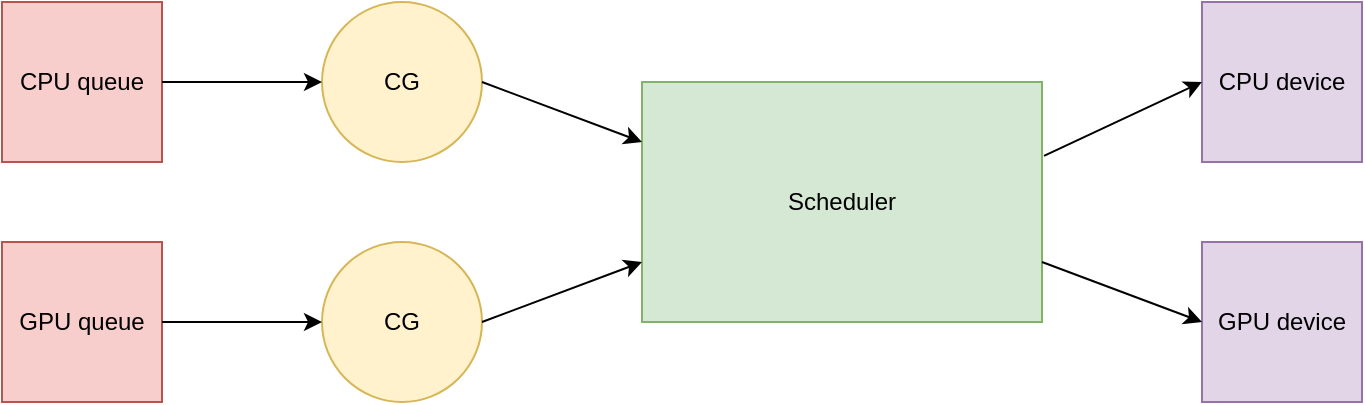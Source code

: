 <mxfile version="13.6.2" type="device"><diagram id="t3KnCuKoPFR6UIoQXWWL" name="Page-1"><mxGraphModel dx="1086" dy="806" grid="1" gridSize="10" guides="1" tooltips="1" connect="1" arrows="1" fold="1" page="1" pageScale="1" pageWidth="827" pageHeight="1169" math="0" shadow="0"><root><mxCell id="0"/><mxCell id="1" parent="0"/><mxCell id="O2F7jlkJ1xB8wyqYaKS5-2" value="Scheduler" style="rounded=0;whiteSpace=wrap;html=1;fillColor=#d5e8d4;strokeColor=#82b366;" parent="1" vertex="1"><mxGeometry x="360" y="100" width="200" height="120" as="geometry"/></mxCell><mxCell id="sNAkDgXG1Y0XH0v4BA09-10" value="CPU device" style="rounded=0;whiteSpace=wrap;html=1;fillColor=#e1d5e7;strokeColor=#9673a6;" parent="1" vertex="1"><mxGeometry x="640" y="60" width="80" height="80" as="geometry"/></mxCell><mxCell id="tfGm6tr5VKnlJs1ApjjY-2" value="CG" style="ellipse;whiteSpace=wrap;html=1;fillColor=#fff2cc;strokeColor=#d6b656;" parent="1" vertex="1"><mxGeometry x="200" y="60" width="80" height="80" as="geometry"/></mxCell><mxCell id="tfGm6tr5VKnlJs1ApjjY-3" value="CPU queue" style="rounded=0;whiteSpace=wrap;html=1;fillColor=#f8cecc;strokeColor=#b85450;" parent="1" vertex="1"><mxGeometry x="40" y="60" width="80" height="80" as="geometry"/></mxCell><mxCell id="tfGm6tr5VKnlJs1ApjjY-4" value="" style="endArrow=classic;html=1;exitX=1;exitY=0.5;exitDx=0;exitDy=0;entryX=0;entryY=0.5;entryDx=0;entryDy=0;" parent="1" source="tfGm6tr5VKnlJs1ApjjY-3" target="tfGm6tr5VKnlJs1ApjjY-2" edge="1"><mxGeometry width="50" height="50" relative="1" as="geometry"><mxPoint x="390" y="420" as="sourcePoint"/><mxPoint x="440" y="370" as="targetPoint"/></mxGeometry></mxCell><mxCell id="tfGm6tr5VKnlJs1ApjjY-5" value="" style="endArrow=classic;html=1;exitX=1;exitY=0.5;exitDx=0;exitDy=0;entryX=0;entryY=0.25;entryDx=0;entryDy=0;" parent="1" source="tfGm6tr5VKnlJs1ApjjY-2" target="O2F7jlkJ1xB8wyqYaKS5-2" edge="1"><mxGeometry width="50" height="50" relative="1" as="geometry"><mxPoint x="230" y="170" as="sourcePoint"/><mxPoint x="310" y="170" as="targetPoint"/></mxGeometry></mxCell><mxCell id="tfGm6tr5VKnlJs1ApjjY-6" value="" style="endArrow=classic;html=1;exitX=1.005;exitY=0.308;exitDx=0;exitDy=0;entryX=0;entryY=0.5;entryDx=0;entryDy=0;exitPerimeter=0;" parent="1" source="O2F7jlkJ1xB8wyqYaKS5-2" target="sNAkDgXG1Y0XH0v4BA09-10" edge="1"><mxGeometry width="50" height="50" relative="1" as="geometry"><mxPoint x="140" y="120" as="sourcePoint"/><mxPoint x="220" y="120" as="targetPoint"/></mxGeometry></mxCell><mxCell id="q-Sfl5706t3NENLJNSQg-1" value="GPU device" style="rounded=0;whiteSpace=wrap;html=1;fillColor=#e1d5e7;strokeColor=#9673a6;" parent="1" vertex="1"><mxGeometry x="640" y="180" width="80" height="80" as="geometry"/></mxCell><mxCell id="q-Sfl5706t3NENLJNSQg-2" value="" style="endArrow=classic;html=1;exitX=1;exitY=0.75;exitDx=0;exitDy=0;entryX=0;entryY=0.5;entryDx=0;entryDy=0;" parent="1" source="O2F7jlkJ1xB8wyqYaKS5-2" target="q-Sfl5706t3NENLJNSQg-1" edge="1"><mxGeometry width="50" height="50" relative="1" as="geometry"><mxPoint x="570" y="170" as="sourcePoint"/><mxPoint x="650" y="110" as="targetPoint"/></mxGeometry></mxCell><mxCell id="q-Sfl5706t3NENLJNSQg-3" value="CG" style="ellipse;whiteSpace=wrap;html=1;fillColor=#fff2cc;strokeColor=#d6b656;" parent="1" vertex="1"><mxGeometry x="200" y="180" width="80" height="80" as="geometry"/></mxCell><mxCell id="q-Sfl5706t3NENLJNSQg-4" value="GPU queue" style="rounded=0;whiteSpace=wrap;html=1;fillColor=#f8cecc;strokeColor=#b85450;" parent="1" vertex="1"><mxGeometry x="40" y="180" width="80" height="80" as="geometry"/></mxCell><mxCell id="q-Sfl5706t3NENLJNSQg-5" value="" style="endArrow=classic;html=1;exitX=1;exitY=0.5;exitDx=0;exitDy=0;entryX=0;entryY=0.5;entryDx=0;entryDy=0;" parent="1" source="q-Sfl5706t3NENLJNSQg-4" target="q-Sfl5706t3NENLJNSQg-3" edge="1"><mxGeometry width="50" height="50" relative="1" as="geometry"><mxPoint x="390" y="540" as="sourcePoint"/><mxPoint x="440" y="490" as="targetPoint"/></mxGeometry></mxCell><mxCell id="q-Sfl5706t3NENLJNSQg-6" value="" style="endArrow=classic;html=1;exitX=1;exitY=0.5;exitDx=0;exitDy=0;entryX=0;entryY=0.75;entryDx=0;entryDy=0;" parent="1" source="q-Sfl5706t3NENLJNSQg-3" target="O2F7jlkJ1xB8wyqYaKS5-2" edge="1"><mxGeometry width="50" height="50" relative="1" as="geometry"><mxPoint x="230" y="290" as="sourcePoint"/><mxPoint x="340" y="250" as="targetPoint"/></mxGeometry></mxCell></root></mxGraphModel></diagram></mxfile>